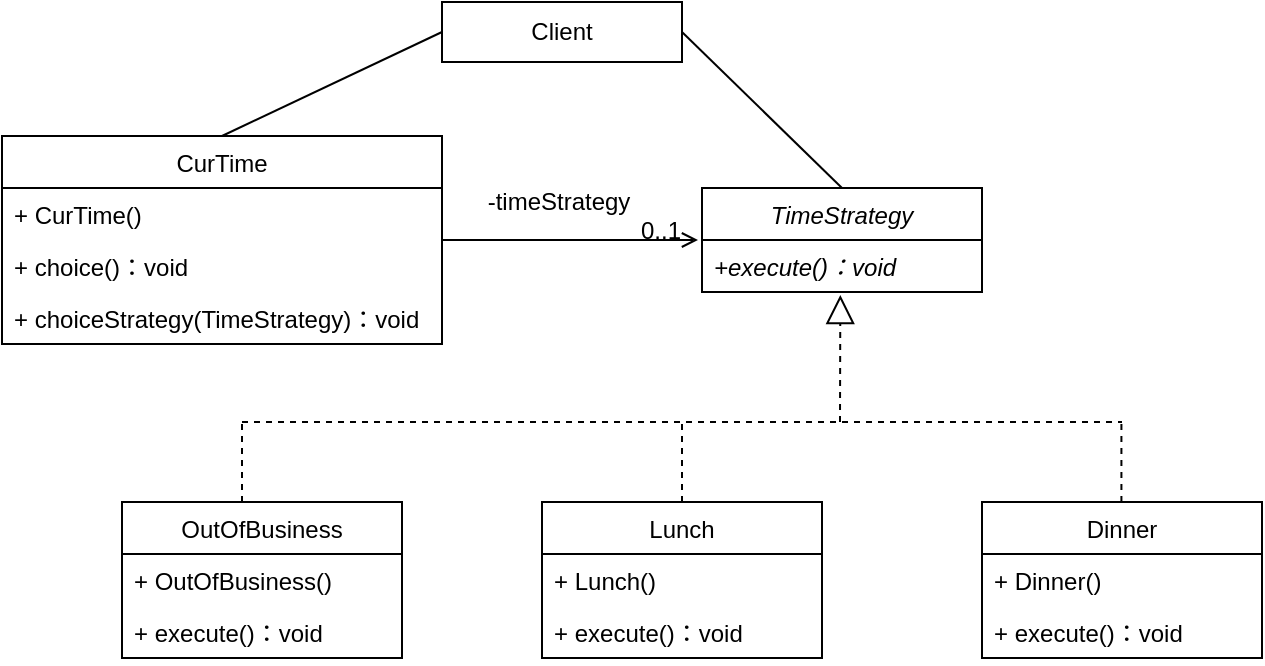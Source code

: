 <mxfile version="20.5.3" type="device"><diagram id="C5RBs43oDa-KdzZeNtuy" name="Page-1"><mxGraphModel dx="1315" dy="623" grid="1" gridSize="10" guides="1" tooltips="1" connect="1" arrows="1" fold="1" page="1" pageScale="1" pageWidth="1169" pageHeight="827" math="0" shadow="0"><root><mxCell id="WIyWlLk6GJQsqaUBKTNV-0"/><mxCell id="WIyWlLk6GJQsqaUBKTNV-1" parent="WIyWlLk6GJQsqaUBKTNV-0"/><mxCell id="zkfFHV4jXpPFQw0GAbJ--26" value="" style="endArrow=open;shadow=0;strokeWidth=1;rounded=0;endFill=1;edgeStyle=elbowEdgeStyle;elbow=vertical;" parent="WIyWlLk6GJQsqaUBKTNV-1" edge="1"><mxGeometry x="0.5" y="41" relative="1" as="geometry"><mxPoint x="400" y="189" as="sourcePoint"/><mxPoint x="528" y="189" as="targetPoint"/><mxPoint x="-40" y="32" as="offset"/></mxGeometry></mxCell><mxCell id="zkfFHV4jXpPFQw0GAbJ--28" value="0..1" style="resizable=0;align=right;verticalAlign=bottom;labelBackgroundColor=none;fontSize=12;" parent="zkfFHV4jXpPFQw0GAbJ--26" connectable="0" vertex="1"><mxGeometry x="1" relative="1" as="geometry"><mxPoint x="-7" y="4" as="offset"/></mxGeometry></mxCell><mxCell id="zkfFHV4jXpPFQw0GAbJ--29" value="-timeStrategy" style="text;html=1;resizable=0;points=[];;align=center;verticalAlign=middle;labelBackgroundColor=none;rounded=0;shadow=0;strokeWidth=1;fontSize=12;" parent="zkfFHV4jXpPFQw0GAbJ--26" vertex="1" connectable="0"><mxGeometry x="0.5" y="49" relative="1" as="geometry"><mxPoint x="-38" y="30" as="offset"/></mxGeometry></mxCell><mxCell id="Cpxj144X7akrTDMKTKJx-0" value="Client" style="rounded=0;whiteSpace=wrap;html=1;" vertex="1" parent="WIyWlLk6GJQsqaUBKTNV-1"><mxGeometry x="400" y="70" width="120" height="30" as="geometry"/></mxCell><mxCell id="Cpxj144X7akrTDMKTKJx-1" value="TimeStrategy" style="swimlane;fontStyle=2;childLayout=stackLayout;horizontal=1;startSize=26;fillColor=none;horizontalStack=0;resizeParent=1;resizeParentMax=0;resizeLast=0;collapsible=1;marginBottom=0;" vertex="1" parent="WIyWlLk6GJQsqaUBKTNV-1"><mxGeometry x="530" y="163" width="140" height="52" as="geometry"/></mxCell><mxCell id="Cpxj144X7akrTDMKTKJx-2" value="+execute()：void" style="text;strokeColor=none;fillColor=none;align=left;verticalAlign=top;spacingLeft=4;spacingRight=4;overflow=hidden;rotatable=0;points=[[0,0.5],[1,0.5]];portConstraint=eastwest;fontStyle=2" vertex="1" parent="Cpxj144X7akrTDMKTKJx-1"><mxGeometry y="26" width="140" height="26" as="geometry"/></mxCell><mxCell id="Cpxj144X7akrTDMKTKJx-6" value="CurTime" style="swimlane;fontStyle=0;childLayout=stackLayout;horizontal=1;startSize=26;fillColor=none;horizontalStack=0;resizeParent=1;resizeParentMax=0;resizeLast=0;collapsible=1;marginBottom=0;" vertex="1" parent="WIyWlLk6GJQsqaUBKTNV-1"><mxGeometry x="180" y="137" width="220" height="104" as="geometry"/></mxCell><mxCell id="Cpxj144X7akrTDMKTKJx-7" value="+ CurTime()" style="text;strokeColor=none;fillColor=none;align=left;verticalAlign=top;spacingLeft=4;spacingRight=4;overflow=hidden;rotatable=0;points=[[0,0.5],[1,0.5]];portConstraint=eastwest;" vertex="1" parent="Cpxj144X7akrTDMKTKJx-6"><mxGeometry y="26" width="220" height="26" as="geometry"/></mxCell><mxCell id="Cpxj144X7akrTDMKTKJx-8" value="+ choice()：void" style="text;strokeColor=none;fillColor=none;align=left;verticalAlign=top;spacingLeft=4;spacingRight=4;overflow=hidden;rotatable=0;points=[[0,0.5],[1,0.5]];portConstraint=eastwest;" vertex="1" parent="Cpxj144X7akrTDMKTKJx-6"><mxGeometry y="52" width="220" height="26" as="geometry"/></mxCell><mxCell id="Cpxj144X7akrTDMKTKJx-9" value="+ choiceStrategy(TimeStrategy)：void" style="text;strokeColor=none;fillColor=none;align=left;verticalAlign=top;spacingLeft=4;spacingRight=4;overflow=hidden;rotatable=0;points=[[0,0.5],[1,0.5]];portConstraint=eastwest;" vertex="1" parent="Cpxj144X7akrTDMKTKJx-6"><mxGeometry y="78" width="220" height="26" as="geometry"/></mxCell><mxCell id="Cpxj144X7akrTDMKTKJx-16" value="" style="endArrow=block;dashed=1;endFill=0;endSize=12;html=1;rounded=0;entryX=0.494;entryY=1.059;entryDx=0;entryDy=0;entryPerimeter=0;" edge="1" parent="WIyWlLk6GJQsqaUBKTNV-1" target="Cpxj144X7akrTDMKTKJx-2"><mxGeometry width="160" relative="1" as="geometry"><mxPoint x="599" y="280" as="sourcePoint"/><mxPoint x="640" y="330" as="targetPoint"/></mxGeometry></mxCell><mxCell id="Cpxj144X7akrTDMKTKJx-17" value="" style="endArrow=none;dashed=1;html=1;rounded=0;" edge="1" parent="WIyWlLk6GJQsqaUBKTNV-1"><mxGeometry width="50" height="50" relative="1" as="geometry"><mxPoint x="300" y="280" as="sourcePoint"/><mxPoint x="740" y="280" as="targetPoint"/></mxGeometry></mxCell><mxCell id="Cpxj144X7akrTDMKTKJx-18" value="" style="endArrow=none;dashed=1;html=1;rounded=0;exitX=0.5;exitY=0;exitDx=0;exitDy=0;" edge="1" parent="WIyWlLk6GJQsqaUBKTNV-1"><mxGeometry width="50" height="50" relative="1" as="geometry"><mxPoint x="520" y="320" as="sourcePoint"/><mxPoint x="520" y="280" as="targetPoint"/></mxGeometry></mxCell><mxCell id="Cpxj144X7akrTDMKTKJx-19" value="" style="endArrow=none;dashed=1;html=1;rounded=0;exitX=0.5;exitY=0;exitDx=0;exitDy=0;" edge="1" parent="WIyWlLk6GJQsqaUBKTNV-1"><mxGeometry width="50" height="50" relative="1" as="geometry"><mxPoint x="300" y="320" as="sourcePoint"/><mxPoint x="300" y="280" as="targetPoint"/></mxGeometry></mxCell><mxCell id="Cpxj144X7akrTDMKTKJx-20" value="" style="endArrow=none;dashed=1;html=1;rounded=0;exitX=0.5;exitY=0;exitDx=0;exitDy=0;" edge="1" parent="WIyWlLk6GJQsqaUBKTNV-1"><mxGeometry width="50" height="50" relative="1" as="geometry"><mxPoint x="739.71" y="320" as="sourcePoint"/><mxPoint x="739.71" y="280" as="targetPoint"/></mxGeometry></mxCell><mxCell id="Cpxj144X7akrTDMKTKJx-33" value="" style="endArrow=none;html=1;rounded=0;entryX=1;entryY=0.5;entryDx=0;entryDy=0;exitX=0.5;exitY=0;exitDx=0;exitDy=0;" edge="1" parent="WIyWlLk6GJQsqaUBKTNV-1" source="Cpxj144X7akrTDMKTKJx-1" target="Cpxj144X7akrTDMKTKJx-0"><mxGeometry width="50" height="50" relative="1" as="geometry"><mxPoint x="450" y="140" as="sourcePoint"/><mxPoint x="500" y="90" as="targetPoint"/></mxGeometry></mxCell><mxCell id="Cpxj144X7akrTDMKTKJx-34" value="" style="endArrow=none;html=1;rounded=0;entryX=0;entryY=0.5;entryDx=0;entryDy=0;exitX=0.5;exitY=0;exitDx=0;exitDy=0;" edge="1" parent="WIyWlLk6GJQsqaUBKTNV-1" source="Cpxj144X7akrTDMKTKJx-6" target="Cpxj144X7akrTDMKTKJx-0"><mxGeometry width="50" height="50" relative="1" as="geometry"><mxPoint x="450" y="140" as="sourcePoint"/><mxPoint x="500" y="90" as="targetPoint"/></mxGeometry></mxCell><mxCell id="Cpxj144X7akrTDMKTKJx-35" value="OutOfBusiness" style="swimlane;fontStyle=0;childLayout=stackLayout;horizontal=1;startSize=26;fillColor=none;horizontalStack=0;resizeParent=1;resizeParentMax=0;resizeLast=0;collapsible=1;marginBottom=0;" vertex="1" parent="WIyWlLk6GJQsqaUBKTNV-1"><mxGeometry x="240" y="320" width="140" height="78" as="geometry"/></mxCell><mxCell id="Cpxj144X7akrTDMKTKJx-36" value="+ OutOfBusiness()" style="text;strokeColor=none;fillColor=none;align=left;verticalAlign=top;spacingLeft=4;spacingRight=4;overflow=hidden;rotatable=0;points=[[0,0.5],[1,0.5]];portConstraint=eastwest;" vertex="1" parent="Cpxj144X7akrTDMKTKJx-35"><mxGeometry y="26" width="140" height="26" as="geometry"/></mxCell><mxCell id="Cpxj144X7akrTDMKTKJx-37" value="+ execute()：void" style="text;strokeColor=none;fillColor=none;align=left;verticalAlign=top;spacingLeft=4;spacingRight=4;overflow=hidden;rotatable=0;points=[[0,0.5],[1,0.5]];portConstraint=eastwest;" vertex="1" parent="Cpxj144X7akrTDMKTKJx-35"><mxGeometry y="52" width="140" height="26" as="geometry"/></mxCell><mxCell id="Cpxj144X7akrTDMKTKJx-39" value="Lunch" style="swimlane;fontStyle=0;childLayout=stackLayout;horizontal=1;startSize=26;fillColor=none;horizontalStack=0;resizeParent=1;resizeParentMax=0;resizeLast=0;collapsible=1;marginBottom=0;" vertex="1" parent="WIyWlLk6GJQsqaUBKTNV-1"><mxGeometry x="450" y="320" width="140" height="78" as="geometry"/></mxCell><mxCell id="Cpxj144X7akrTDMKTKJx-40" value="+ Lunch()" style="text;strokeColor=none;fillColor=none;align=left;verticalAlign=top;spacingLeft=4;spacingRight=4;overflow=hidden;rotatable=0;points=[[0,0.5],[1,0.5]];portConstraint=eastwest;" vertex="1" parent="Cpxj144X7akrTDMKTKJx-39"><mxGeometry y="26" width="140" height="26" as="geometry"/></mxCell><mxCell id="Cpxj144X7akrTDMKTKJx-41" value="+ execute()：void" style="text;strokeColor=none;fillColor=none;align=left;verticalAlign=top;spacingLeft=4;spacingRight=4;overflow=hidden;rotatable=0;points=[[0,0.5],[1,0.5]];portConstraint=eastwest;" vertex="1" parent="Cpxj144X7akrTDMKTKJx-39"><mxGeometry y="52" width="140" height="26" as="geometry"/></mxCell><mxCell id="Cpxj144X7akrTDMKTKJx-42" value="Dinner" style="swimlane;fontStyle=0;childLayout=stackLayout;horizontal=1;startSize=26;fillColor=none;horizontalStack=0;resizeParent=1;resizeParentMax=0;resizeLast=0;collapsible=1;marginBottom=0;" vertex="1" parent="WIyWlLk6GJQsqaUBKTNV-1"><mxGeometry x="670" y="320" width="140" height="78" as="geometry"/></mxCell><mxCell id="Cpxj144X7akrTDMKTKJx-43" value="+ Dinner()" style="text;strokeColor=none;fillColor=none;align=left;verticalAlign=top;spacingLeft=4;spacingRight=4;overflow=hidden;rotatable=0;points=[[0,0.5],[1,0.5]];portConstraint=eastwest;" vertex="1" parent="Cpxj144X7akrTDMKTKJx-42"><mxGeometry y="26" width="140" height="26" as="geometry"/></mxCell><mxCell id="Cpxj144X7akrTDMKTKJx-44" value="+ execute()：void" style="text;strokeColor=none;fillColor=none;align=left;verticalAlign=top;spacingLeft=4;spacingRight=4;overflow=hidden;rotatable=0;points=[[0,0.5],[1,0.5]];portConstraint=eastwest;" vertex="1" parent="Cpxj144X7akrTDMKTKJx-42"><mxGeometry y="52" width="140" height="26" as="geometry"/></mxCell></root></mxGraphModel></diagram></mxfile>